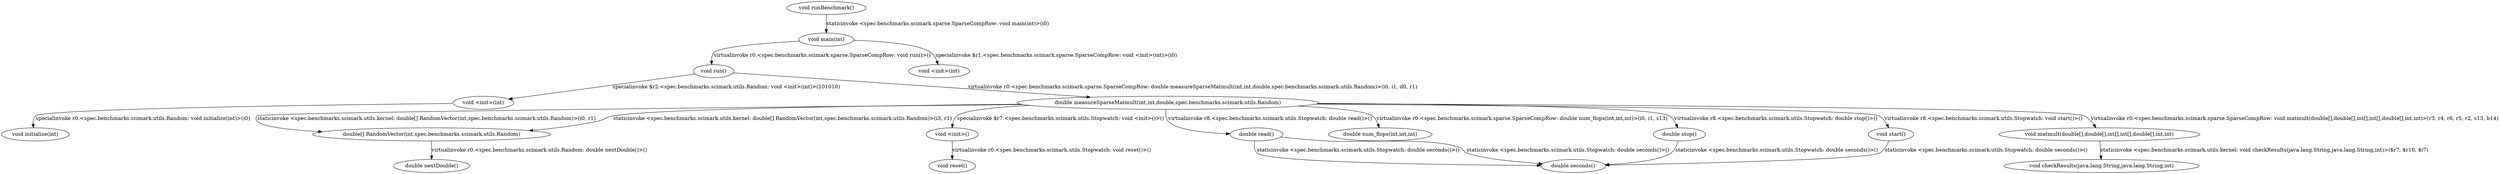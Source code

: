 digraph g {
6[label="void initialize(int)"]
9[label="double stop()"]
13[label="double[] RandomVector(int,spec.benchmarks.scimark.utils.Random)"]
12[label="void <init>()"]
0[label="void runBenchmark()"]
2[label="void run()"]
3[label="void <init>(int)"]
7[label="double read()"]
8[label="double num_flops(int,int,int)"]
14[label="double nextDouble()"]
1[label="void main(int)"]
16[label="double seconds()"]
11[label="void start()"]
17[label="void checkResults(java.lang.String,java.lang.String,int)"]
15[label="void reset()"]
5[label="void <init>(int)"]
4[label="double measureSparseMatmult(int,int,double,spec.benchmarks.scimark.utils.Random)"]
10[label="void matmult(double[],double[],int[],int[],double[],int,int)"]
0->1[label="staticinvoke <spec.benchmarks.scimark.sparse.SparseCompRow: void main(int)>(i0)"]
10->17[label="staticinvoke <spec.benchmarks.scimark.utils.kernel: void checkResults(java.lang.String,java.lang.String,int)>($r7, $r10, $i7)"]
1->2[label="virtualinvoke r0.<spec.benchmarks.scimark.sparse.SparseCompRow: void run()>()"]
1->3[label="specialinvoke $r1.<spec.benchmarks.scimark.sparse.SparseCompRow: void <init>(int)>(i0)"]
2->4[label="virtualinvoke r0.<spec.benchmarks.scimark.sparse.SparseCompRow: double measureSparseMatmult(int,int,double,spec.benchmarks.scimark.utils.Random)>(i0, i1, d0, r1)"]
2->5[label="specialinvoke $r2.<spec.benchmarks.scimark.utils.Random: void <init>(int)>(101010)"]
4->13[label="staticinvoke <spec.benchmarks.scimark.utils.kernel: double[] RandomVector(int,spec.benchmarks.scimark.utils.Random)>(i3, r1)"]
4->13[label="staticinvoke <spec.benchmarks.scimark.utils.kernel: double[] RandomVector(int,spec.benchmarks.scimark.utils.Random)>(i0, r1)"]
5->6[label="specialinvoke r0.<spec.benchmarks.scimark.utils.Random: void initialize(int)>(i0)"]
4->7[label="virtualinvoke r8.<spec.benchmarks.scimark.utils.Stopwatch: double read()>()"]
13->14[label="virtualinvoke r0.<spec.benchmarks.scimark.utils.Random: double nextDouble()>()"]
7->16[label="staticinvoke <spec.benchmarks.scimark.utils.Stopwatch: double seconds()>()"]
7->16[label="staticinvoke <spec.benchmarks.scimark.utils.Stopwatch: double seconds()>()"]
4->8[label="virtualinvoke r0.<spec.benchmarks.scimark.sparse.SparseCompRow: double num_flops(int,int,int)>(i0, i1, s13)"]
4->9[label="virtualinvoke r8.<spec.benchmarks.scimark.utils.Stopwatch: double stop()>()"]
11->16[label="staticinvoke <spec.benchmarks.scimark.utils.Stopwatch: double seconds()>()"]
12->15[label="virtualinvoke r0.<spec.benchmarks.scimark.utils.Stopwatch: void reset()>()"]
9->16[label="staticinvoke <spec.benchmarks.scimark.utils.Stopwatch: double seconds()>()"]
4->10[label="virtualinvoke r0.<spec.benchmarks.scimark.sparse.SparseCompRow: void matmult(double[],double[],int[],int[],double[],int,int)>(r3, r4, r6, r5, r2, s13, b14)"]
4->11[label="virtualinvoke r8.<spec.benchmarks.scimark.utils.Stopwatch: void start()>()"]
4->12[label="specialinvoke $r7.<spec.benchmarks.scimark.utils.Stopwatch: void <init>()>()"]
}
